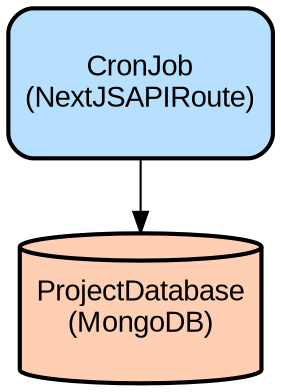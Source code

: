 digraph INFRA {
  node [ color = "black", fillcolor = "#E6E6E6", height =1, style = "filled,bold,rounded", fontname = "Arial" ];
  "ProjectDatabase" [ label = "ProjectDatabase
(MongoDB)", shape =cylinder, fillcolor = "#FFCFB3" ];
  "CronJob" [ label = "CronJob
(NextJSAPIRoute)", shape =rectangle, fillcolor = "#B7E0FF" ];
  "CronJob" -> "ProjectDatabase";
}
